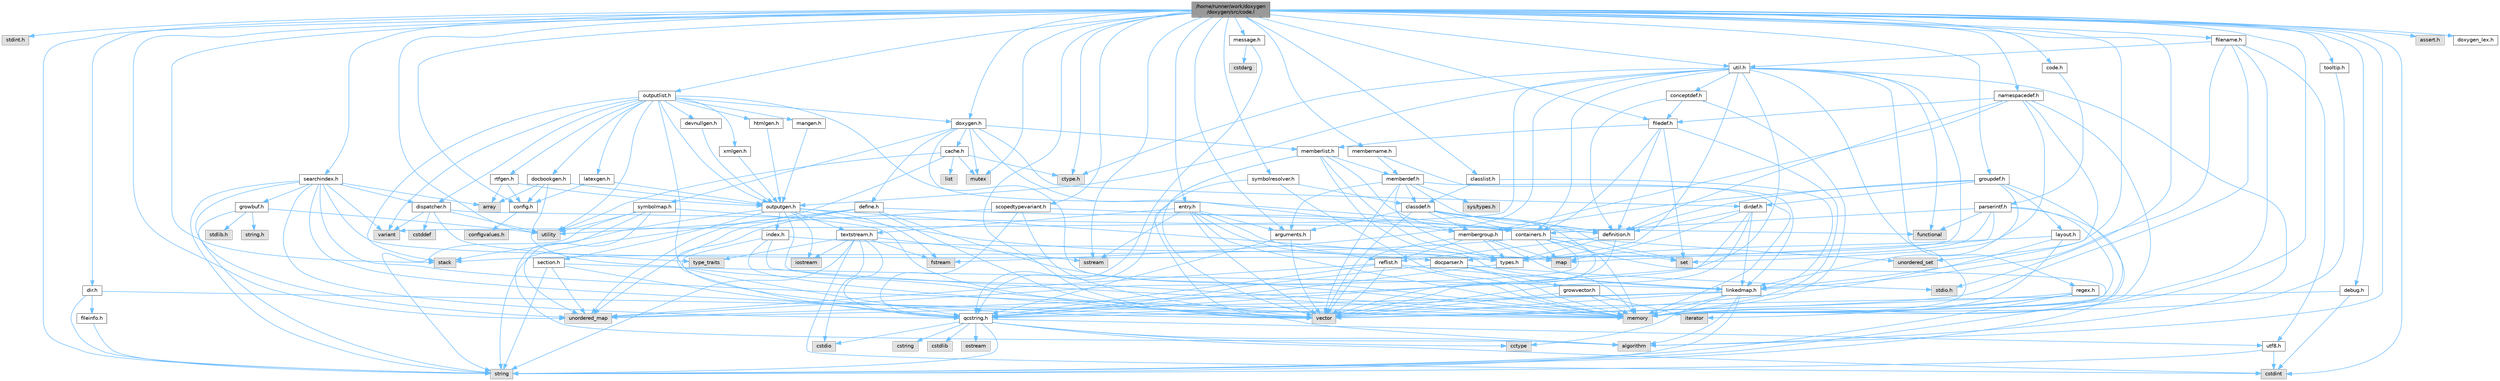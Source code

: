 digraph "/home/runner/work/doxygen/doxygen/src/code.l"
{
 // INTERACTIVE_SVG=YES
 // LATEX_PDF_SIZE
  bgcolor="transparent";
  edge [fontname=Helvetica,fontsize=10,labelfontname=Helvetica,labelfontsize=10];
  node [fontname=Helvetica,fontsize=10,shape=box,height=0.2,width=0.4];
  Node1 [id="Node000001",label="/home/runner/work/doxygen\l/doxygen/src/code.l",height=0.2,width=0.4,color="gray40", fillcolor="grey60", style="filled", fontcolor="black",tooltip=" "];
  Node1 -> Node2 [id="edge1_Node000001_Node000002",color="steelblue1",style="solid",tooltip=" "];
  Node2 [id="Node000002",label="stdint.h",height=0.2,width=0.4,color="grey60", fillcolor="#E0E0E0", style="filled",tooltip=" "];
  Node1 -> Node3 [id="edge2_Node000001_Node000003",color="steelblue1",style="solid",tooltip=" "];
  Node3 [id="Node000003",label="utility",height=0.2,width=0.4,color="grey60", fillcolor="#E0E0E0", style="filled",tooltip=" "];
  Node1 -> Node4 [id="edge3_Node000001_Node000004",color="steelblue1",style="solid",tooltip=" "];
  Node4 [id="Node000004",label="memory",height=0.2,width=0.4,color="grey60", fillcolor="#E0E0E0", style="filled",tooltip=" "];
  Node1 -> Node5 [id="edge4_Node000001_Node000005",color="steelblue1",style="solid",tooltip=" "];
  Node5 [id="Node000005",label="algorithm",height=0.2,width=0.4,color="grey60", fillcolor="#E0E0E0", style="filled",tooltip=" "];
  Node1 -> Node6 [id="edge5_Node000001_Node000006",color="steelblue1",style="solid",tooltip=" "];
  Node6 [id="Node000006",label="unordered_map",height=0.2,width=0.4,color="grey60", fillcolor="#E0E0E0", style="filled",tooltip=" "];
  Node1 -> Node7 [id="edge6_Node000001_Node000007",color="steelblue1",style="solid",tooltip=" "];
  Node7 [id="Node000007",label="unordered_set",height=0.2,width=0.4,color="grey60", fillcolor="#E0E0E0", style="filled",tooltip=" "];
  Node1 -> Node8 [id="edge7_Node000001_Node000008",color="steelblue1",style="solid",tooltip=" "];
  Node8 [id="Node000008",label="stack",height=0.2,width=0.4,color="grey60", fillcolor="#E0E0E0", style="filled",tooltip=" "];
  Node1 -> Node9 [id="edge8_Node000001_Node000009",color="steelblue1",style="solid",tooltip=" "];
  Node9 [id="Node000009",label="vector",height=0.2,width=0.4,color="grey60", fillcolor="#E0E0E0", style="filled",tooltip=" "];
  Node1 -> Node10 [id="edge9_Node000001_Node000010",color="steelblue1",style="solid",tooltip=" "];
  Node10 [id="Node000010",label="string",height=0.2,width=0.4,color="grey60", fillcolor="#E0E0E0", style="filled",tooltip=" "];
  Node1 -> Node11 [id="edge10_Node000001_Node000011",color="steelblue1",style="solid",tooltip=" "];
  Node11 [id="Node000011",label="mutex",height=0.2,width=0.4,color="grey60", fillcolor="#E0E0E0", style="filled",tooltip=" "];
  Node1 -> Node12 [id="edge11_Node000001_Node000012",color="steelblue1",style="solid",tooltip=" "];
  Node12 [id="Node000012",label="sstream",height=0.2,width=0.4,color="grey60", fillcolor="#E0E0E0", style="filled",tooltip=" "];
  Node1 -> Node13 [id="edge12_Node000001_Node000013",color="steelblue1",style="solid",tooltip=" "];
  Node13 [id="Node000013",label="cstdint",height=0.2,width=0.4,color="grey60", fillcolor="#E0E0E0", style="filled",tooltip=" "];
  Node1 -> Node14 [id="edge13_Node000001_Node000014",color="steelblue1",style="solid",tooltip=" "];
  Node14 [id="Node000014",label="stdio.h",height=0.2,width=0.4,color="grey60", fillcolor="#E0E0E0", style="filled",tooltip=" "];
  Node1 -> Node15 [id="edge14_Node000001_Node000015",color="steelblue1",style="solid",tooltip=" "];
  Node15 [id="Node000015",label="assert.h",height=0.2,width=0.4,color="grey60", fillcolor="#E0E0E0", style="filled",tooltip=" "];
  Node1 -> Node16 [id="edge15_Node000001_Node000016",color="steelblue1",style="solid",tooltip=" "];
  Node16 [id="Node000016",label="ctype.h",height=0.2,width=0.4,color="grey60", fillcolor="#E0E0E0", style="filled",tooltip=" "];
  Node1 -> Node17 [id="edge16_Node000001_Node000017",color="steelblue1",style="solid",tooltip=" "];
  Node17 [id="Node000017",label="code.h",height=0.2,width=0.4,color="grey40", fillcolor="white", style="filled",URL="$dd/dd8/code_8h.html",tooltip=" "];
  Node17 -> Node18 [id="edge17_Node000017_Node000018",color="steelblue1",style="solid",tooltip=" "];
  Node18 [id="Node000018",label="parserintf.h",height=0.2,width=0.4,color="grey40", fillcolor="white", style="filled",URL="$da/d55/parserintf_8h.html",tooltip=" "];
  Node18 -> Node19 [id="edge18_Node000018_Node000019",color="steelblue1",style="solid",tooltip=" "];
  Node19 [id="Node000019",label="functional",height=0.2,width=0.4,color="grey60", fillcolor="#E0E0E0", style="filled",tooltip=" "];
  Node18 -> Node4 [id="edge19_Node000018_Node000004",color="steelblue1",style="solid",tooltip=" "];
  Node18 -> Node20 [id="edge20_Node000018_Node000020",color="steelblue1",style="solid",tooltip=" "];
  Node20 [id="Node000020",label="map",height=0.2,width=0.4,color="grey60", fillcolor="#E0E0E0", style="filled",tooltip=" "];
  Node18 -> Node10 [id="edge21_Node000018_Node000010",color="steelblue1",style="solid",tooltip=" "];
  Node18 -> Node21 [id="edge22_Node000018_Node000021",color="steelblue1",style="solid",tooltip=" "];
  Node21 [id="Node000021",label="types.h",height=0.2,width=0.4,color="grey40", fillcolor="white", style="filled",URL="$d9/d49/types_8h.html",tooltip="This file contains a number of basic enums and types."];
  Node21 -> Node22 [id="edge23_Node000021_Node000022",color="steelblue1",style="solid",tooltip=" "];
  Node22 [id="Node000022",label="qcstring.h",height=0.2,width=0.4,color="grey40", fillcolor="white", style="filled",URL="$d7/d5c/qcstring_8h.html",tooltip=" "];
  Node22 -> Node10 [id="edge24_Node000022_Node000010",color="steelblue1",style="solid",tooltip=" "];
  Node22 -> Node5 [id="edge25_Node000022_Node000005",color="steelblue1",style="solid",tooltip=" "];
  Node22 -> Node23 [id="edge26_Node000022_Node000023",color="steelblue1",style="solid",tooltip=" "];
  Node23 [id="Node000023",label="cctype",height=0.2,width=0.4,color="grey60", fillcolor="#E0E0E0", style="filled",tooltip=" "];
  Node22 -> Node24 [id="edge27_Node000022_Node000024",color="steelblue1",style="solid",tooltip=" "];
  Node24 [id="Node000024",label="cstring",height=0.2,width=0.4,color="grey60", fillcolor="#E0E0E0", style="filled",tooltip=" "];
  Node22 -> Node25 [id="edge28_Node000022_Node000025",color="steelblue1",style="solid",tooltip=" "];
  Node25 [id="Node000025",label="cstdio",height=0.2,width=0.4,color="grey60", fillcolor="#E0E0E0", style="filled",tooltip=" "];
  Node22 -> Node26 [id="edge29_Node000022_Node000026",color="steelblue1",style="solid",tooltip=" "];
  Node26 [id="Node000026",label="cstdlib",height=0.2,width=0.4,color="grey60", fillcolor="#E0E0E0", style="filled",tooltip=" "];
  Node22 -> Node13 [id="edge30_Node000022_Node000013",color="steelblue1",style="solid",tooltip=" "];
  Node22 -> Node27 [id="edge31_Node000022_Node000027",color="steelblue1",style="solid",tooltip=" "];
  Node27 [id="Node000027",label="ostream",height=0.2,width=0.4,color="grey60", fillcolor="#E0E0E0", style="filled",tooltip=" "];
  Node22 -> Node28 [id="edge32_Node000022_Node000028",color="steelblue1",style="solid",tooltip=" "];
  Node28 [id="Node000028",label="utf8.h",height=0.2,width=0.4,color="grey40", fillcolor="white", style="filled",URL="$db/d7c/utf8_8h.html",tooltip="Various UTF8 related helper functions."];
  Node28 -> Node13 [id="edge33_Node000028_Node000013",color="steelblue1",style="solid",tooltip=" "];
  Node28 -> Node10 [id="edge34_Node000028_Node000010",color="steelblue1",style="solid",tooltip=" "];
  Node18 -> Node29 [id="edge35_Node000018_Node000029",color="steelblue1",style="solid",tooltip=" "];
  Node29 [id="Node000029",label="containers.h",height=0.2,width=0.4,color="grey40", fillcolor="white", style="filled",URL="$d5/d75/containers_8h.html",tooltip=" "];
  Node29 -> Node9 [id="edge36_Node000029_Node000009",color="steelblue1",style="solid",tooltip=" "];
  Node29 -> Node10 [id="edge37_Node000029_Node000010",color="steelblue1",style="solid",tooltip=" "];
  Node29 -> Node30 [id="edge38_Node000029_Node000030",color="steelblue1",style="solid",tooltip=" "];
  Node30 [id="Node000030",label="set",height=0.2,width=0.4,color="grey60", fillcolor="#E0E0E0", style="filled",tooltip=" "];
  Node29 -> Node20 [id="edge39_Node000029_Node000020",color="steelblue1",style="solid",tooltip=" "];
  Node29 -> Node7 [id="edge40_Node000029_Node000007",color="steelblue1",style="solid",tooltip=" "];
  Node29 -> Node6 [id="edge41_Node000029_Node000006",color="steelblue1",style="solid",tooltip=" "];
  Node29 -> Node8 [id="edge42_Node000029_Node000008",color="steelblue1",style="solid",tooltip=" "];
  Node1 -> Node31 [id="edge43_Node000001_Node000031",color="steelblue1",style="solid",tooltip=" "];
  Node31 [id="Node000031",label="entry.h",height=0.2,width=0.4,color="grey40", fillcolor="white", style="filled",URL="$d1/dc6/entry_8h.html",tooltip=" "];
  Node31 -> Node9 [id="edge44_Node000031_Node000009",color="steelblue1",style="solid",tooltip=" "];
  Node31 -> Node4 [id="edge45_Node000031_Node000004",color="steelblue1",style="solid",tooltip=" "];
  Node31 -> Node12 [id="edge46_Node000031_Node000012",color="steelblue1",style="solid",tooltip=" "];
  Node31 -> Node21 [id="edge47_Node000031_Node000021",color="steelblue1",style="solid",tooltip=" "];
  Node31 -> Node32 [id="edge48_Node000031_Node000032",color="steelblue1",style="solid",tooltip=" "];
  Node32 [id="Node000032",label="arguments.h",height=0.2,width=0.4,color="grey40", fillcolor="white", style="filled",URL="$df/d9b/arguments_8h.html",tooltip=" "];
  Node32 -> Node9 [id="edge49_Node000032_Node000009",color="steelblue1",style="solid",tooltip=" "];
  Node32 -> Node22 [id="edge50_Node000032_Node000022",color="steelblue1",style="solid",tooltip=" "];
  Node31 -> Node33 [id="edge51_Node000031_Node000033",color="steelblue1",style="solid",tooltip=" "];
  Node33 [id="Node000033",label="reflist.h",height=0.2,width=0.4,color="grey40", fillcolor="white", style="filled",URL="$d1/d02/reflist_8h.html",tooltip=" "];
  Node33 -> Node9 [id="edge52_Node000033_Node000009",color="steelblue1",style="solid",tooltip=" "];
  Node33 -> Node6 [id="edge53_Node000033_Node000006",color="steelblue1",style="solid",tooltip=" "];
  Node33 -> Node4 [id="edge54_Node000033_Node000004",color="steelblue1",style="solid",tooltip=" "];
  Node33 -> Node22 [id="edge55_Node000033_Node000022",color="steelblue1",style="solid",tooltip=" "];
  Node33 -> Node34 [id="edge56_Node000033_Node000034",color="steelblue1",style="solid",tooltip=" "];
  Node34 [id="Node000034",label="linkedmap.h",height=0.2,width=0.4,color="grey40", fillcolor="white", style="filled",URL="$da/de1/linkedmap_8h.html",tooltip=" "];
  Node34 -> Node6 [id="edge57_Node000034_Node000006",color="steelblue1",style="solid",tooltip=" "];
  Node34 -> Node9 [id="edge58_Node000034_Node000009",color="steelblue1",style="solid",tooltip=" "];
  Node34 -> Node4 [id="edge59_Node000034_Node000004",color="steelblue1",style="solid",tooltip=" "];
  Node34 -> Node10 [id="edge60_Node000034_Node000010",color="steelblue1",style="solid",tooltip=" "];
  Node34 -> Node5 [id="edge61_Node000034_Node000005",color="steelblue1",style="solid",tooltip=" "];
  Node34 -> Node23 [id="edge62_Node000034_Node000023",color="steelblue1",style="solid",tooltip=" "];
  Node34 -> Node22 [id="edge63_Node000034_Node000022",color="steelblue1",style="solid",tooltip=" "];
  Node31 -> Node35 [id="edge64_Node000031_Node000035",color="steelblue1",style="solid",tooltip=" "];
  Node35 [id="Node000035",label="textstream.h",height=0.2,width=0.4,color="grey40", fillcolor="white", style="filled",URL="$d4/d7d/textstream_8h.html",tooltip=" "];
  Node35 -> Node10 [id="edge65_Node000035_Node000010",color="steelblue1",style="solid",tooltip=" "];
  Node35 -> Node36 [id="edge66_Node000035_Node000036",color="steelblue1",style="solid",tooltip=" "];
  Node36 [id="Node000036",label="iostream",height=0.2,width=0.4,color="grey60", fillcolor="#E0E0E0", style="filled",tooltip=" "];
  Node35 -> Node12 [id="edge67_Node000035_Node000012",color="steelblue1",style="solid",tooltip=" "];
  Node35 -> Node13 [id="edge68_Node000035_Node000013",color="steelblue1",style="solid",tooltip=" "];
  Node35 -> Node25 [id="edge69_Node000035_Node000025",color="steelblue1",style="solid",tooltip=" "];
  Node35 -> Node37 [id="edge70_Node000035_Node000037",color="steelblue1",style="solid",tooltip=" "];
  Node37 [id="Node000037",label="fstream",height=0.2,width=0.4,color="grey60", fillcolor="#E0E0E0", style="filled",tooltip=" "];
  Node35 -> Node38 [id="edge71_Node000035_Node000038",color="steelblue1",style="solid",tooltip=" "];
  Node38 [id="Node000038",label="type_traits",height=0.2,width=0.4,color="grey60", fillcolor="#E0E0E0", style="filled",tooltip=" "];
  Node35 -> Node22 [id="edge72_Node000035_Node000022",color="steelblue1",style="solid",tooltip=" "];
  Node1 -> Node39 [id="edge73_Node000001_Node000039",color="steelblue1",style="solid",tooltip=" "];
  Node39 [id="Node000039",label="doxygen.h",height=0.2,width=0.4,color="grey40", fillcolor="white", style="filled",URL="$d1/da1/doxygen_8h.html",tooltip=" "];
  Node39 -> Node11 [id="edge74_Node000039_Node000011",color="steelblue1",style="solid",tooltip=" "];
  Node39 -> Node29 [id="edge75_Node000039_Node000029",color="steelblue1",style="solid",tooltip=" "];
  Node39 -> Node40 [id="edge76_Node000039_Node000040",color="steelblue1",style="solid",tooltip=" "];
  Node40 [id="Node000040",label="membergroup.h",height=0.2,width=0.4,color="grey40", fillcolor="white", style="filled",URL="$d9/d11/membergroup_8h.html",tooltip=" "];
  Node40 -> Node9 [id="edge77_Node000040_Node000009",color="steelblue1",style="solid",tooltip=" "];
  Node40 -> Node20 [id="edge78_Node000040_Node000020",color="steelblue1",style="solid",tooltip=" "];
  Node40 -> Node4 [id="edge79_Node000040_Node000004",color="steelblue1",style="solid",tooltip=" "];
  Node40 -> Node21 [id="edge80_Node000040_Node000021",color="steelblue1",style="solid",tooltip=" "];
  Node40 -> Node33 [id="edge81_Node000040_Node000033",color="steelblue1",style="solid",tooltip=" "];
  Node39 -> Node41 [id="edge82_Node000039_Node000041",color="steelblue1",style="solid",tooltip=" "];
  Node41 [id="Node000041",label="dirdef.h",height=0.2,width=0.4,color="grey40", fillcolor="white", style="filled",URL="$d6/d15/dirdef_8h.html",tooltip=" "];
  Node41 -> Node9 [id="edge83_Node000041_Node000009",color="steelblue1",style="solid",tooltip=" "];
  Node41 -> Node20 [id="edge84_Node000041_Node000020",color="steelblue1",style="solid",tooltip=" "];
  Node41 -> Node22 [id="edge85_Node000041_Node000022",color="steelblue1",style="solid",tooltip=" "];
  Node41 -> Node34 [id="edge86_Node000041_Node000034",color="steelblue1",style="solid",tooltip=" "];
  Node41 -> Node42 [id="edge87_Node000041_Node000042",color="steelblue1",style="solid",tooltip=" "];
  Node42 [id="Node000042",label="definition.h",height=0.2,width=0.4,color="grey40", fillcolor="white", style="filled",URL="$df/da1/definition_8h.html",tooltip=" "];
  Node42 -> Node9 [id="edge88_Node000042_Node000009",color="steelblue1",style="solid",tooltip=" "];
  Node42 -> Node21 [id="edge89_Node000042_Node000021",color="steelblue1",style="solid",tooltip=" "];
  Node42 -> Node33 [id="edge90_Node000042_Node000033",color="steelblue1",style="solid",tooltip=" "];
  Node39 -> Node43 [id="edge91_Node000039_Node000043",color="steelblue1",style="solid",tooltip=" "];
  Node43 [id="Node000043",label="memberlist.h",height=0.2,width=0.4,color="grey40", fillcolor="white", style="filled",URL="$dd/d78/memberlist_8h.html",tooltip=" "];
  Node43 -> Node9 [id="edge92_Node000043_Node000009",color="steelblue1",style="solid",tooltip=" "];
  Node43 -> Node5 [id="edge93_Node000043_Node000005",color="steelblue1",style="solid",tooltip=" "];
  Node43 -> Node44 [id="edge94_Node000043_Node000044",color="steelblue1",style="solid",tooltip=" "];
  Node44 [id="Node000044",label="memberdef.h",height=0.2,width=0.4,color="grey40", fillcolor="white", style="filled",URL="$d4/d46/memberdef_8h.html",tooltip=" "];
  Node44 -> Node9 [id="edge95_Node000044_Node000009",color="steelblue1",style="solid",tooltip=" "];
  Node44 -> Node4 [id="edge96_Node000044_Node000004",color="steelblue1",style="solid",tooltip=" "];
  Node44 -> Node45 [id="edge97_Node000044_Node000045",color="steelblue1",style="solid",tooltip=" "];
  Node45 [id="Node000045",label="sys/types.h",height=0.2,width=0.4,color="grey60", fillcolor="#E0E0E0", style="filled",tooltip=" "];
  Node44 -> Node21 [id="edge98_Node000044_Node000021",color="steelblue1",style="solid",tooltip=" "];
  Node44 -> Node42 [id="edge99_Node000044_Node000042",color="steelblue1",style="solid",tooltip=" "];
  Node44 -> Node32 [id="edge100_Node000044_Node000032",color="steelblue1",style="solid",tooltip=" "];
  Node44 -> Node46 [id="edge101_Node000044_Node000046",color="steelblue1",style="solid",tooltip=" "];
  Node46 [id="Node000046",label="classdef.h",height=0.2,width=0.4,color="grey40", fillcolor="white", style="filled",URL="$d1/da6/classdef_8h.html",tooltip=" "];
  Node46 -> Node4 [id="edge102_Node000046_Node000004",color="steelblue1",style="solid",tooltip=" "];
  Node46 -> Node9 [id="edge103_Node000046_Node000009",color="steelblue1",style="solid",tooltip=" "];
  Node46 -> Node30 [id="edge104_Node000046_Node000030",color="steelblue1",style="solid",tooltip=" "];
  Node46 -> Node29 [id="edge105_Node000046_Node000029",color="steelblue1",style="solid",tooltip=" "];
  Node46 -> Node42 [id="edge106_Node000046_Node000042",color="steelblue1",style="solid",tooltip=" "];
  Node46 -> Node32 [id="edge107_Node000046_Node000032",color="steelblue1",style="solid",tooltip=" "];
  Node46 -> Node40 [id="edge108_Node000046_Node000040",color="steelblue1",style="solid",tooltip=" "];
  Node43 -> Node34 [id="edge109_Node000043_Node000034",color="steelblue1",style="solid",tooltip=" "];
  Node43 -> Node21 [id="edge110_Node000043_Node000021",color="steelblue1",style="solid",tooltip=" "];
  Node43 -> Node40 [id="edge111_Node000043_Node000040",color="steelblue1",style="solid",tooltip=" "];
  Node39 -> Node47 [id="edge112_Node000039_Node000047",color="steelblue1",style="solid",tooltip=" "];
  Node47 [id="Node000047",label="define.h",height=0.2,width=0.4,color="grey40", fillcolor="white", style="filled",URL="$df/d67/define_8h.html",tooltip=" "];
  Node47 -> Node9 [id="edge113_Node000047_Node000009",color="steelblue1",style="solid",tooltip=" "];
  Node47 -> Node4 [id="edge114_Node000047_Node000004",color="steelblue1",style="solid",tooltip=" "];
  Node47 -> Node10 [id="edge115_Node000047_Node000010",color="steelblue1",style="solid",tooltip=" "];
  Node47 -> Node6 [id="edge116_Node000047_Node000006",color="steelblue1",style="solid",tooltip=" "];
  Node47 -> Node22 [id="edge117_Node000047_Node000022",color="steelblue1",style="solid",tooltip=" "];
  Node47 -> Node29 [id="edge118_Node000047_Node000029",color="steelblue1",style="solid",tooltip=" "];
  Node39 -> Node48 [id="edge119_Node000039_Node000048",color="steelblue1",style="solid",tooltip=" "];
  Node48 [id="Node000048",label="cache.h",height=0.2,width=0.4,color="grey40", fillcolor="white", style="filled",URL="$d3/d26/cache_8h.html",tooltip=" "];
  Node48 -> Node49 [id="edge120_Node000048_Node000049",color="steelblue1",style="solid",tooltip=" "];
  Node49 [id="Node000049",label="list",height=0.2,width=0.4,color="grey60", fillcolor="#E0E0E0", style="filled",tooltip=" "];
  Node48 -> Node6 [id="edge121_Node000048_Node000006",color="steelblue1",style="solid",tooltip=" "];
  Node48 -> Node11 [id="edge122_Node000048_Node000011",color="steelblue1",style="solid",tooltip=" "];
  Node48 -> Node3 [id="edge123_Node000048_Node000003",color="steelblue1",style="solid",tooltip=" "];
  Node48 -> Node16 [id="edge124_Node000048_Node000016",color="steelblue1",style="solid",tooltip=" "];
  Node39 -> Node50 [id="edge125_Node000039_Node000050",color="steelblue1",style="solid",tooltip=" "];
  Node50 [id="Node000050",label="symbolmap.h",height=0.2,width=0.4,color="grey40", fillcolor="white", style="filled",URL="$d7/ddd/symbolmap_8h.html",tooltip=" "];
  Node50 -> Node5 [id="edge126_Node000050_Node000005",color="steelblue1",style="solid",tooltip=" "];
  Node50 -> Node6 [id="edge127_Node000050_Node000006",color="steelblue1",style="solid",tooltip=" "];
  Node50 -> Node9 [id="edge128_Node000050_Node000009",color="steelblue1",style="solid",tooltip=" "];
  Node50 -> Node10 [id="edge129_Node000050_Node000010",color="steelblue1",style="solid",tooltip=" "];
  Node50 -> Node3 [id="edge130_Node000050_Node000003",color="steelblue1",style="solid",tooltip=" "];
  Node1 -> Node51 [id="edge131_Node000001_Node000051",color="steelblue1",style="solid",tooltip=" "];
  Node51 [id="Node000051",label="message.h",height=0.2,width=0.4,color="grey40", fillcolor="white", style="filled",URL="$d2/d0d/message_8h.html",tooltip=" "];
  Node51 -> Node52 [id="edge132_Node000051_Node000052",color="steelblue1",style="solid",tooltip=" "];
  Node52 [id="Node000052",label="cstdarg",height=0.2,width=0.4,color="grey60", fillcolor="#E0E0E0", style="filled",tooltip=" "];
  Node51 -> Node22 [id="edge133_Node000051_Node000022",color="steelblue1",style="solid",tooltip=" "];
  Node1 -> Node53 [id="edge134_Node000001_Node000053",color="steelblue1",style="solid",tooltip=" "];
  Node53 [id="Node000053",label="outputlist.h",height=0.2,width=0.4,color="grey40", fillcolor="white", style="filled",URL="$d2/db9/outputlist_8h.html",tooltip=" "];
  Node53 -> Node3 [id="edge135_Node000053_Node000003",color="steelblue1",style="solid",tooltip=" "];
  Node53 -> Node9 [id="edge136_Node000053_Node000009",color="steelblue1",style="solid",tooltip=" "];
  Node53 -> Node4 [id="edge137_Node000053_Node000004",color="steelblue1",style="solid",tooltip=" "];
  Node53 -> Node54 [id="edge138_Node000053_Node000054",color="steelblue1",style="solid",tooltip=" "];
  Node54 [id="Node000054",label="variant",height=0.2,width=0.4,color="grey60", fillcolor="#E0E0E0", style="filled",tooltip=" "];
  Node53 -> Node8 [id="edge139_Node000053_Node000008",color="steelblue1",style="solid",tooltip=" "];
  Node53 -> Node55 [id="edge140_Node000053_Node000055",color="steelblue1",style="solid",tooltip=" "];
  Node55 [id="Node000055",label="outputgen.h",height=0.2,width=0.4,color="grey40", fillcolor="white", style="filled",URL="$df/d06/outputgen_8h.html",tooltip=" "];
  Node55 -> Node4 [id="edge141_Node000055_Node000004",color="steelblue1",style="solid",tooltip=" "];
  Node55 -> Node8 [id="edge142_Node000055_Node000008",color="steelblue1",style="solid",tooltip=" "];
  Node55 -> Node36 [id="edge143_Node000055_Node000036",color="steelblue1",style="solid",tooltip=" "];
  Node55 -> Node37 [id="edge144_Node000055_Node000037",color="steelblue1",style="solid",tooltip=" "];
  Node55 -> Node21 [id="edge145_Node000055_Node000021",color="steelblue1",style="solid",tooltip=" "];
  Node55 -> Node56 [id="edge146_Node000055_Node000056",color="steelblue1",style="solid",tooltip=" "];
  Node56 [id="Node000056",label="index.h",height=0.2,width=0.4,color="grey40", fillcolor="white", style="filled",URL="$d1/db5/index_8h.html",tooltip=" "];
  Node56 -> Node4 [id="edge147_Node000056_Node000004",color="steelblue1",style="solid",tooltip=" "];
  Node56 -> Node9 [id="edge148_Node000056_Node000009",color="steelblue1",style="solid",tooltip=" "];
  Node56 -> Node20 [id="edge149_Node000056_Node000020",color="steelblue1",style="solid",tooltip=" "];
  Node56 -> Node22 [id="edge150_Node000056_Node000022",color="steelblue1",style="solid",tooltip=" "];
  Node55 -> Node57 [id="edge151_Node000055_Node000057",color="steelblue1",style="solid",tooltip=" "];
  Node57 [id="Node000057",label="section.h",height=0.2,width=0.4,color="grey40", fillcolor="white", style="filled",URL="$d1/d2a/section_8h.html",tooltip=" "];
  Node57 -> Node10 [id="edge152_Node000057_Node000010",color="steelblue1",style="solid",tooltip=" "];
  Node57 -> Node6 [id="edge153_Node000057_Node000006",color="steelblue1",style="solid",tooltip=" "];
  Node57 -> Node22 [id="edge154_Node000057_Node000022",color="steelblue1",style="solid",tooltip=" "];
  Node57 -> Node34 [id="edge155_Node000057_Node000034",color="steelblue1",style="solid",tooltip=" "];
  Node55 -> Node35 [id="edge156_Node000055_Node000035",color="steelblue1",style="solid",tooltip=" "];
  Node55 -> Node58 [id="edge157_Node000055_Node000058",color="steelblue1",style="solid",tooltip=" "];
  Node58 [id="Node000058",label="docparser.h",height=0.2,width=0.4,color="grey40", fillcolor="white", style="filled",URL="$de/d9c/docparser_8h.html",tooltip=" "];
  Node58 -> Node14 [id="edge158_Node000058_Node000014",color="steelblue1",style="solid",tooltip=" "];
  Node58 -> Node4 [id="edge159_Node000058_Node000004",color="steelblue1",style="solid",tooltip=" "];
  Node58 -> Node22 [id="edge160_Node000058_Node000022",color="steelblue1",style="solid",tooltip=" "];
  Node58 -> Node59 [id="edge161_Node000058_Node000059",color="steelblue1",style="solid",tooltip=" "];
  Node59 [id="Node000059",label="growvector.h",height=0.2,width=0.4,color="grey40", fillcolor="white", style="filled",URL="$d7/d50/growvector_8h.html",tooltip=" "];
  Node59 -> Node9 [id="edge162_Node000059_Node000009",color="steelblue1",style="solid",tooltip=" "];
  Node59 -> Node4 [id="edge163_Node000059_Node000004",color="steelblue1",style="solid",tooltip=" "];
  Node59 -> Node60 [id="edge164_Node000059_Node000060",color="steelblue1",style="solid",tooltip=" "];
  Node60 [id="Node000060",label="iterator",height=0.2,width=0.4,color="grey60", fillcolor="#E0E0E0", style="filled",tooltip=" "];
  Node53 -> Node39 [id="edge165_Node000053_Node000039",color="steelblue1",style="solid",tooltip=" "];
  Node53 -> Node61 [id="edge166_Node000053_Node000061",color="steelblue1",style="solid",tooltip=" "];
  Node61 [id="Node000061",label="dispatcher.h",height=0.2,width=0.4,color="grey40", fillcolor="white", style="filled",URL="$da/d73/dispatcher_8h.html",tooltip=" "];
  Node61 -> Node62 [id="edge167_Node000061_Node000062",color="steelblue1",style="solid",tooltip=" "];
  Node62 [id="Node000062",label="cstddef",height=0.2,width=0.4,color="grey60", fillcolor="#E0E0E0", style="filled",tooltip=" "];
  Node61 -> Node3 [id="edge168_Node000061_Node000003",color="steelblue1",style="solid",tooltip=" "];
  Node61 -> Node19 [id="edge169_Node000061_Node000019",color="steelblue1",style="solid",tooltip=" "];
  Node61 -> Node54 [id="edge170_Node000061_Node000054",color="steelblue1",style="solid",tooltip=" "];
  Node61 -> Node38 [id="edge171_Node000061_Node000038",color="steelblue1",style="solid",tooltip=" "];
  Node53 -> Node63 [id="edge172_Node000053_Node000063",color="steelblue1",style="solid",tooltip=" "];
  Node63 [id="Node000063",label="htmlgen.h",height=0.2,width=0.4,color="grey40", fillcolor="white", style="filled",URL="$d8/d56/htmlgen_8h.html",tooltip=" "];
  Node63 -> Node55 [id="edge173_Node000063_Node000055",color="steelblue1",style="solid",tooltip=" "];
  Node53 -> Node64 [id="edge174_Node000053_Node000064",color="steelblue1",style="solid",tooltip=" "];
  Node64 [id="Node000064",label="latexgen.h",height=0.2,width=0.4,color="grey40", fillcolor="white", style="filled",URL="$d6/d9c/latexgen_8h.html",tooltip=" "];
  Node64 -> Node65 [id="edge175_Node000064_Node000065",color="steelblue1",style="solid",tooltip=" "];
  Node65 [id="Node000065",label="config.h",height=0.2,width=0.4,color="grey40", fillcolor="white", style="filled",URL="$db/d16/config_8h.html",tooltip=" "];
  Node65 -> Node66 [id="edge176_Node000065_Node000066",color="steelblue1",style="solid",tooltip=" "];
  Node66 [id="Node000066",label="configvalues.h",height=0.2,width=0.4,color="grey60", fillcolor="#E0E0E0", style="filled",tooltip=" "];
  Node64 -> Node55 [id="edge177_Node000064_Node000055",color="steelblue1",style="solid",tooltip=" "];
  Node53 -> Node67 [id="edge178_Node000053_Node000067",color="steelblue1",style="solid",tooltip=" "];
  Node67 [id="Node000067",label="rtfgen.h",height=0.2,width=0.4,color="grey40", fillcolor="white", style="filled",URL="$d4/daa/rtfgen_8h.html",tooltip=" "];
  Node67 -> Node68 [id="edge179_Node000067_Node000068",color="steelblue1",style="solid",tooltip=" "];
  Node68 [id="Node000068",label="array",height=0.2,width=0.4,color="grey60", fillcolor="#E0E0E0", style="filled",tooltip=" "];
  Node67 -> Node65 [id="edge180_Node000067_Node000065",color="steelblue1",style="solid",tooltip=" "];
  Node67 -> Node55 [id="edge181_Node000067_Node000055",color="steelblue1",style="solid",tooltip=" "];
  Node53 -> Node69 [id="edge182_Node000053_Node000069",color="steelblue1",style="solid",tooltip=" "];
  Node69 [id="Node000069",label="mangen.h",height=0.2,width=0.4,color="grey40", fillcolor="white", style="filled",URL="$da/dc0/mangen_8h.html",tooltip=" "];
  Node69 -> Node55 [id="edge183_Node000069_Node000055",color="steelblue1",style="solid",tooltip=" "];
  Node53 -> Node70 [id="edge184_Node000053_Node000070",color="steelblue1",style="solid",tooltip=" "];
  Node70 [id="Node000070",label="docbookgen.h",height=0.2,width=0.4,color="grey40", fillcolor="white", style="filled",URL="$de/dea/docbookgen_8h.html",tooltip=" "];
  Node70 -> Node4 [id="edge185_Node000070_Node000004",color="steelblue1",style="solid",tooltip=" "];
  Node70 -> Node68 [id="edge186_Node000070_Node000068",color="steelblue1",style="solid",tooltip=" "];
  Node70 -> Node65 [id="edge187_Node000070_Node000065",color="steelblue1",style="solid",tooltip=" "];
  Node70 -> Node55 [id="edge188_Node000070_Node000055",color="steelblue1",style="solid",tooltip=" "];
  Node53 -> Node71 [id="edge189_Node000053_Node000071",color="steelblue1",style="solid",tooltip=" "];
  Node71 [id="Node000071",label="xmlgen.h",height=0.2,width=0.4,color="grey40", fillcolor="white", style="filled",URL="$d9/d67/xmlgen_8h.html",tooltip=" "];
  Node71 -> Node55 [id="edge190_Node000071_Node000055",color="steelblue1",style="solid",tooltip=" "];
  Node53 -> Node72 [id="edge191_Node000053_Node000072",color="steelblue1",style="solid",tooltip=" "];
  Node72 [id="Node000072",label="devnullgen.h",height=0.2,width=0.4,color="grey40", fillcolor="white", style="filled",URL="$d8/de5/devnullgen_8h.html",tooltip=" "];
  Node72 -> Node55 [id="edge192_Node000072_Node000055",color="steelblue1",style="solid",tooltip=" "];
  Node1 -> Node73 [id="edge193_Node000001_Node000073",color="steelblue1",style="solid",tooltip=" "];
  Node73 [id="Node000073",label="util.h",height=0.2,width=0.4,color="grey40", fillcolor="white", style="filled",URL="$d8/d3c/util_8h.html",tooltip="A bunch of utility functions."];
  Node73 -> Node4 [id="edge194_Node000073_Node000004",color="steelblue1",style="solid",tooltip=" "];
  Node73 -> Node6 [id="edge195_Node000073_Node000006",color="steelblue1",style="solid",tooltip=" "];
  Node73 -> Node5 [id="edge196_Node000073_Node000005",color="steelblue1",style="solid",tooltip=" "];
  Node73 -> Node19 [id="edge197_Node000073_Node000019",color="steelblue1",style="solid",tooltip=" "];
  Node73 -> Node37 [id="edge198_Node000073_Node000037",color="steelblue1",style="solid",tooltip=" "];
  Node73 -> Node54 [id="edge199_Node000073_Node000054",color="steelblue1",style="solid",tooltip=" "];
  Node73 -> Node16 [id="edge200_Node000073_Node000016",color="steelblue1",style="solid",tooltip=" "];
  Node73 -> Node21 [id="edge201_Node000073_Node000021",color="steelblue1",style="solid",tooltip=" "];
  Node73 -> Node58 [id="edge202_Node000073_Node000058",color="steelblue1",style="solid",tooltip=" "];
  Node73 -> Node29 [id="edge203_Node000073_Node000029",color="steelblue1",style="solid",tooltip=" "];
  Node73 -> Node55 [id="edge204_Node000073_Node000055",color="steelblue1",style="solid",tooltip=" "];
  Node73 -> Node74 [id="edge205_Node000073_Node000074",color="steelblue1",style="solid",tooltip=" "];
  Node74 [id="Node000074",label="regex.h",height=0.2,width=0.4,color="grey40", fillcolor="white", style="filled",URL="$d1/d21/regex_8h.html",tooltip=" "];
  Node74 -> Node4 [id="edge206_Node000074_Node000004",color="steelblue1",style="solid",tooltip=" "];
  Node74 -> Node10 [id="edge207_Node000074_Node000010",color="steelblue1",style="solid",tooltip=" "];
  Node74 -> Node9 [id="edge208_Node000074_Node000009",color="steelblue1",style="solid",tooltip=" "];
  Node74 -> Node60 [id="edge209_Node000074_Node000060",color="steelblue1",style="solid",tooltip=" "];
  Node73 -> Node75 [id="edge210_Node000073_Node000075",color="steelblue1",style="solid",tooltip=" "];
  Node75 [id="Node000075",label="conceptdef.h",height=0.2,width=0.4,color="grey40", fillcolor="white", style="filled",URL="$da/df1/conceptdef_8h.html",tooltip=" "];
  Node75 -> Node4 [id="edge211_Node000075_Node000004",color="steelblue1",style="solid",tooltip=" "];
  Node75 -> Node42 [id="edge212_Node000075_Node000042",color="steelblue1",style="solid",tooltip=" "];
  Node75 -> Node76 [id="edge213_Node000075_Node000076",color="steelblue1",style="solid",tooltip=" "];
  Node76 [id="Node000076",label="filedef.h",height=0.2,width=0.4,color="grey40", fillcolor="white", style="filled",URL="$d4/d3a/filedef_8h.html",tooltip=" "];
  Node76 -> Node4 [id="edge214_Node000076_Node000004",color="steelblue1",style="solid",tooltip=" "];
  Node76 -> Node30 [id="edge215_Node000076_Node000030",color="steelblue1",style="solid",tooltip=" "];
  Node76 -> Node42 [id="edge216_Node000076_Node000042",color="steelblue1",style="solid",tooltip=" "];
  Node76 -> Node43 [id="edge217_Node000076_Node000043",color="steelblue1",style="solid",tooltip=" "];
  Node76 -> Node29 [id="edge218_Node000076_Node000029",color="steelblue1",style="solid",tooltip=" "];
  Node1 -> Node77 [id="edge219_Node000001_Node000077",color="steelblue1",style="solid",tooltip=" "];
  Node77 [id="Node000077",label="membername.h",height=0.2,width=0.4,color="grey40", fillcolor="white", style="filled",URL="$d7/dfc/membername_8h.html",tooltip=" "];
  Node77 -> Node44 [id="edge220_Node000077_Node000044",color="steelblue1",style="solid",tooltip=" "];
  Node77 -> Node34 [id="edge221_Node000077_Node000034",color="steelblue1",style="solid",tooltip=" "];
  Node1 -> Node78 [id="edge222_Node000001_Node000078",color="steelblue1",style="solid",tooltip=" "];
  Node78 [id="Node000078",label="searchindex.h",height=0.2,width=0.4,color="grey40", fillcolor="white", style="filled",URL="$de/d07/searchindex_8h.html",tooltip="Web server based search engine."];
  Node78 -> Node4 [id="edge223_Node000078_Node000004",color="steelblue1",style="solid",tooltip=" "];
  Node78 -> Node9 [id="edge224_Node000078_Node000009",color="steelblue1",style="solid",tooltip=" "];
  Node78 -> Node20 [id="edge225_Node000078_Node000020",color="steelblue1",style="solid",tooltip=" "];
  Node78 -> Node6 [id="edge226_Node000078_Node000006",color="steelblue1",style="solid",tooltip=" "];
  Node78 -> Node10 [id="edge227_Node000078_Node000010",color="steelblue1",style="solid",tooltip=" "];
  Node78 -> Node68 [id="edge228_Node000078_Node000068",color="steelblue1",style="solid",tooltip=" "];
  Node78 -> Node54 [id="edge229_Node000078_Node000054",color="steelblue1",style="solid",tooltip=" "];
  Node78 -> Node22 [id="edge230_Node000078_Node000022",color="steelblue1",style="solid",tooltip=" "];
  Node78 -> Node79 [id="edge231_Node000078_Node000079",color="steelblue1",style="solid",tooltip=" "];
  Node79 [id="Node000079",label="growbuf.h",height=0.2,width=0.4,color="grey40", fillcolor="white", style="filled",URL="$dd/d72/growbuf_8h.html",tooltip=" "];
  Node79 -> Node3 [id="edge232_Node000079_Node000003",color="steelblue1",style="solid",tooltip=" "];
  Node79 -> Node80 [id="edge233_Node000079_Node000080",color="steelblue1",style="solid",tooltip=" "];
  Node80 [id="Node000080",label="stdlib.h",height=0.2,width=0.4,color="grey60", fillcolor="#E0E0E0", style="filled",tooltip=" "];
  Node79 -> Node81 [id="edge234_Node000079_Node000081",color="steelblue1",style="solid",tooltip=" "];
  Node81 [id="Node000081",label="string.h",height=0.2,width=0.4,color="grey60", fillcolor="#E0E0E0", style="filled",tooltip=" "];
  Node79 -> Node10 [id="edge235_Node000079_Node000010",color="steelblue1",style="solid",tooltip=" "];
  Node78 -> Node61 [id="edge236_Node000078_Node000061",color="steelblue1",style="solid",tooltip=" "];
  Node1 -> Node32 [id="edge237_Node000001_Node000032",color="steelblue1",style="solid",tooltip=" "];
  Node1 -> Node65 [id="edge238_Node000001_Node000065",color="steelblue1",style="solid",tooltip=" "];
  Node1 -> Node82 [id="edge239_Node000001_Node000082",color="steelblue1",style="solid",tooltip=" "];
  Node82 [id="Node000082",label="groupdef.h",height=0.2,width=0.4,color="grey40", fillcolor="white", style="filled",URL="$d1/de6/groupdef_8h.html",tooltip=" "];
  Node82 -> Node4 [id="edge240_Node000082_Node000004",color="steelblue1",style="solid",tooltip=" "];
  Node82 -> Node42 [id="edge241_Node000082_Node000042",color="steelblue1",style="solid",tooltip=" "];
  Node82 -> Node41 [id="edge242_Node000082_Node000041",color="steelblue1",style="solid",tooltip=" "];
  Node82 -> Node83 [id="edge243_Node000082_Node000083",color="steelblue1",style="solid",tooltip=" "];
  Node83 [id="Node000083",label="layout.h",height=0.2,width=0.4,color="grey40", fillcolor="white", style="filled",URL="$db/d51/layout_8h.html",tooltip=" "];
  Node83 -> Node4 [id="edge244_Node000083_Node000004",color="steelblue1",style="solid",tooltip=" "];
  Node83 -> Node9 [id="edge245_Node000083_Node000009",color="steelblue1",style="solid",tooltip=" "];
  Node83 -> Node21 [id="edge246_Node000083_Node000021",color="steelblue1",style="solid",tooltip=" "];
  Node82 -> Node40 [id="edge247_Node000082_Node000040",color="steelblue1",style="solid",tooltip=" "];
  Node82 -> Node34 [id="edge248_Node000082_Node000034",color="steelblue1",style="solid",tooltip=" "];
  Node1 -> Node84 [id="edge249_Node000001_Node000084",color="steelblue1",style="solid",tooltip=" "];
  Node84 [id="Node000084",label="classlist.h",height=0.2,width=0.4,color="grey40", fillcolor="white", style="filled",URL="$d2/df8/classlist_8h.html",tooltip=" "];
  Node84 -> Node34 [id="edge250_Node000084_Node000034",color="steelblue1",style="solid",tooltip=" "];
  Node84 -> Node46 [id="edge251_Node000084_Node000046",color="steelblue1",style="solid",tooltip=" "];
  Node1 -> Node76 [id="edge252_Node000001_Node000076",color="steelblue1",style="solid",tooltip=" "];
  Node1 -> Node85 [id="edge253_Node000001_Node000085",color="steelblue1",style="solid",tooltip=" "];
  Node85 [id="Node000085",label="filename.h",height=0.2,width=0.4,color="grey40", fillcolor="white", style="filled",URL="$dc/dd6/filename_8h.html",tooltip=" "];
  Node85 -> Node4 [id="edge254_Node000085_Node000004",color="steelblue1",style="solid",tooltip=" "];
  Node85 -> Node9 [id="edge255_Node000085_Node000009",color="steelblue1",style="solid",tooltip=" "];
  Node85 -> Node34 [id="edge256_Node000085_Node000034",color="steelblue1",style="solid",tooltip=" "];
  Node85 -> Node28 [id="edge257_Node000085_Node000028",color="steelblue1",style="solid",tooltip=" "];
  Node85 -> Node73 [id="edge258_Node000085_Node000073",color="steelblue1",style="solid",tooltip=" "];
  Node1 -> Node86 [id="edge259_Node000001_Node000086",color="steelblue1",style="solid",tooltip=" "];
  Node86 [id="Node000086",label="namespacedef.h",height=0.2,width=0.4,color="grey40", fillcolor="white", style="filled",URL="$d7/d97/namespacedef_8h.html",tooltip=" "];
  Node86 -> Node4 [id="edge260_Node000086_Node000004",color="steelblue1",style="solid",tooltip=" "];
  Node86 -> Node30 [id="edge261_Node000086_Node000030",color="steelblue1",style="solid",tooltip=" "];
  Node86 -> Node42 [id="edge262_Node000086_Node000042",color="steelblue1",style="solid",tooltip=" "];
  Node86 -> Node76 [id="edge263_Node000086_Node000076",color="steelblue1",style="solid",tooltip=" "];
  Node86 -> Node34 [id="edge264_Node000086_Node000034",color="steelblue1",style="solid",tooltip=" "];
  Node86 -> Node40 [id="edge265_Node000086_Node000040",color="steelblue1",style="solid",tooltip=" "];
  Node1 -> Node87 [id="edge266_Node000001_Node000087",color="steelblue1",style="solid",tooltip=" "];
  Node87 [id="Node000087",label="tooltip.h",height=0.2,width=0.4,color="grey40", fillcolor="white", style="filled",URL="$db/d83/tooltip_8h.html",tooltip=" "];
  Node87 -> Node4 [id="edge267_Node000087_Node000004",color="steelblue1",style="solid",tooltip=" "];
  Node1 -> Node88 [id="edge268_Node000001_Node000088",color="steelblue1",style="solid",tooltip=" "];
  Node88 [id="Node000088",label="scopedtypevariant.h",height=0.2,width=0.4,color="grey40", fillcolor="white", style="filled",URL="$d7/d7a/scopedtypevariant_8h.html",tooltip=" "];
  Node88 -> Node3 [id="edge269_Node000088_Node000003",color="steelblue1",style="solid",tooltip=" "];
  Node88 -> Node9 [id="edge270_Node000088_Node000009",color="steelblue1",style="solid",tooltip=" "];
  Node88 -> Node22 [id="edge271_Node000088_Node000022",color="steelblue1",style="solid",tooltip=" "];
  Node88 -> Node42 [id="edge272_Node000088_Node000042",color="steelblue1",style="solid",tooltip=" "];
  Node1 -> Node89 [id="edge273_Node000001_Node000089",color="steelblue1",style="solid",tooltip=" "];
  Node89 [id="Node000089",label="symbolresolver.h",height=0.2,width=0.4,color="grey40", fillcolor="white", style="filled",URL="$d9/db2/symbolresolver_8h.html",tooltip=" "];
  Node89 -> Node4 [id="edge274_Node000089_Node000004",color="steelblue1",style="solid",tooltip=" "];
  Node89 -> Node22 [id="edge275_Node000089_Node000022",color="steelblue1",style="solid",tooltip=" "];
  Node89 -> Node46 [id="edge276_Node000089_Node000046",color="steelblue1",style="solid",tooltip=" "];
  Node1 -> Node90 [id="edge277_Node000001_Node000090",color="steelblue1",style="solid",tooltip=" "];
  Node90 [id="Node000090",label="dir.h",height=0.2,width=0.4,color="grey40", fillcolor="white", style="filled",URL="$df/d9c/dir_8h.html",tooltip=" "];
  Node90 -> Node10 [id="edge278_Node000090_Node000010",color="steelblue1",style="solid",tooltip=" "];
  Node90 -> Node4 [id="edge279_Node000090_Node000004",color="steelblue1",style="solid",tooltip=" "];
  Node90 -> Node91 [id="edge280_Node000090_Node000091",color="steelblue1",style="solid",tooltip=" "];
  Node91 [id="Node000091",label="fileinfo.h",height=0.2,width=0.4,color="grey40", fillcolor="white", style="filled",URL="$df/d45/fileinfo_8h.html",tooltip=" "];
  Node91 -> Node10 [id="edge281_Node000091_Node000010",color="steelblue1",style="solid",tooltip=" "];
  Node1 -> Node92 [id="edge282_Node000001_Node000092",color="steelblue1",style="solid",tooltip=" "];
  Node92 [id="Node000092",label="debug.h",height=0.2,width=0.4,color="grey40", fillcolor="white", style="filled",URL="$db/d16/debug_8h.html",tooltip=" "];
  Node92 -> Node13 [id="edge283_Node000092_Node000013",color="steelblue1",style="solid",tooltip=" "];
  Node92 -> Node22 [id="edge284_Node000092_Node000022",color="steelblue1",style="solid",tooltip=" "];
  Node1 -> Node93 [id="edge285_Node000001_Node000093",color="steelblue1",style="solid",tooltip=" "];
  Node93 [id="Node000093",label="doxygen_lex.h",height=0.2,width=0.4,color="grey40", fillcolor="white", style="filled",URL="$d6/da5/doxygen__lex_8h.html",tooltip=" "];
}
